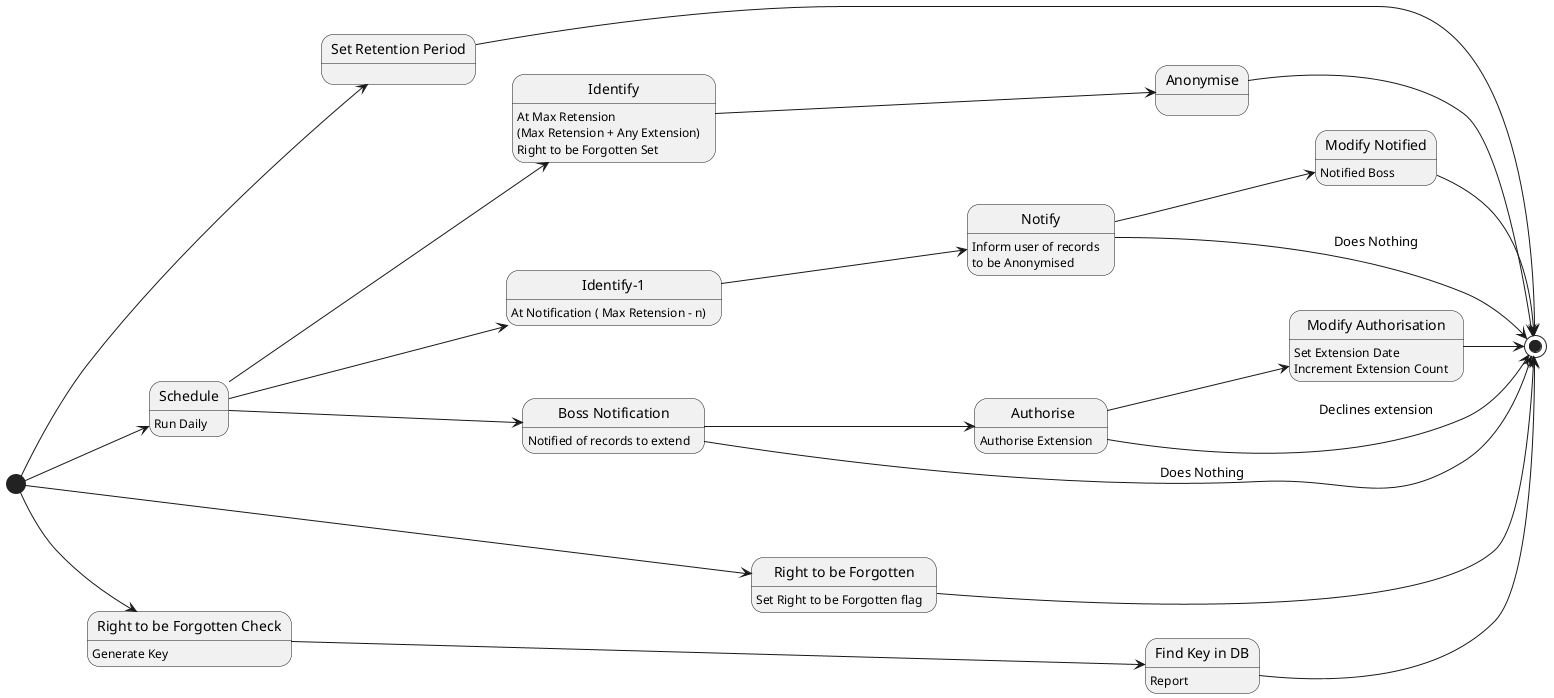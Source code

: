 @startuml GDPR

left to right direction

state "Set Retention Period" as state1
state "Schedule" as sched
sched : Run Daily

state "Identify" as ident
ident : At Max Retension\n(Max Retension + Any Extension)
ident : Right to be Forgotten Set

state "Identify-1" as identm
identm : At Notification ( Max Retension - n)

state "Anonymise" as anon

state "Notify" as note
note : Inform user of records\nto be Anonymised

state "Modify Notified" as modNote
modNote : Notified Boss

state "Modify Authorisation" as modAuth
modAuth : Set Extension Date
modAuth : Increment Extension Count

state " Authorise" as auth
auth : Authorise Extension

state "Boss Notification" as boss
boss : Notified of records to extend

state "Right to be Forgotten" as rtbf
rtbf : Set Right to be Forgotten flag

state "Right to be Forgotten Check" as rtbfc
rtbfc : Generate Key
state "Find Key in DB" as dbfind
dbfind : Report 

[*] --> rtbf
rtbf --> [*]

[*] --> rtbfc
rtbfc --> dbfind
dbfind --> [*]

[*] --> state1
state1 --> [*] 

[*] --> sched
sched --> ident
ident --> anon
anon --> [*]

sched --> identm
identm --> note
note --> modNote
modNote --> [*] 
note --> [*] : Does Nothing

sched --> boss
boss --> auth
boss --> [*] : Does Nothing
auth --> modAuth
auth --> [*] : Declines extension
modAuth --> [*]

@enduml